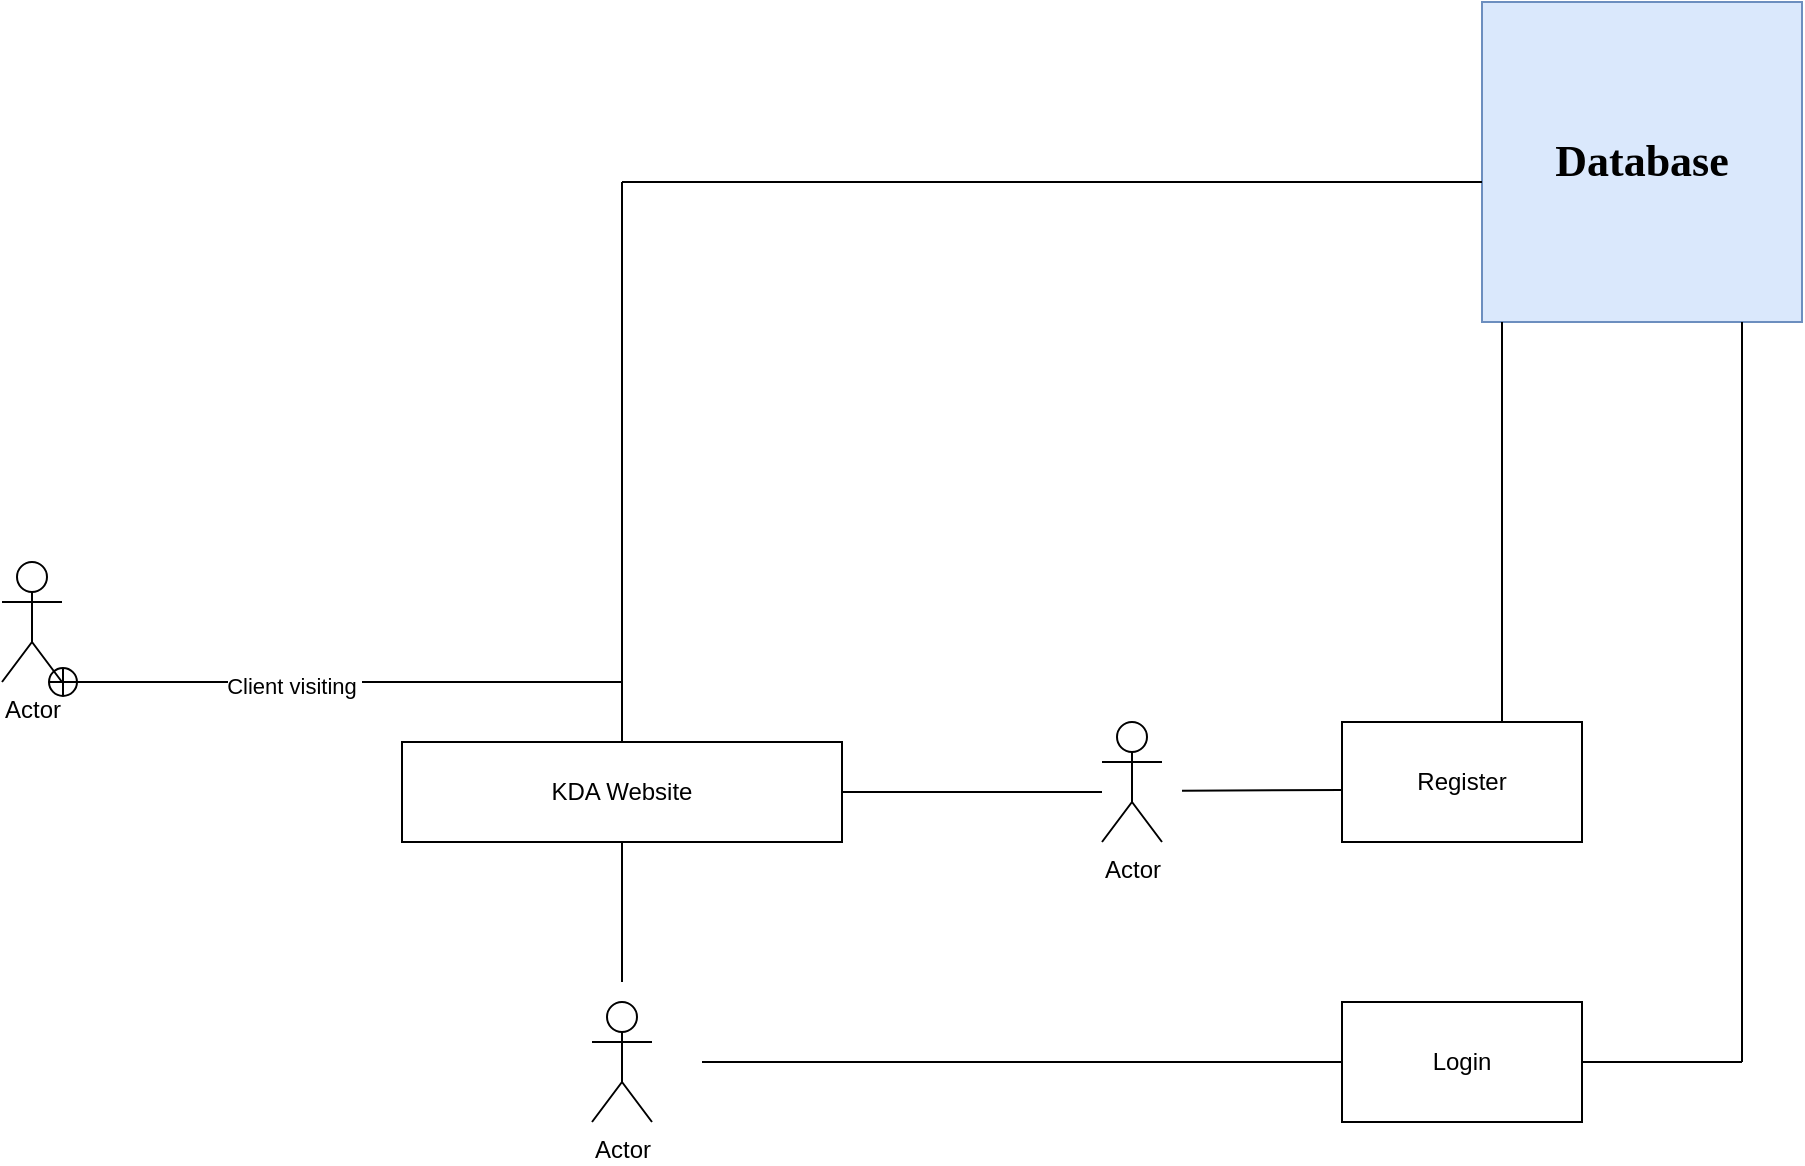 <mxfile version="16.5.4" type="github">
  <diagram name="Page-1" id="929967ad-93f9-6ef4-fab6-5d389245f69c">
    <mxGraphModel dx="1564" dy="936" grid="1" gridSize="10" guides="1" tooltips="1" connect="1" arrows="1" fold="1" page="1" pageScale="1.5" pageWidth="1169" pageHeight="826" background="#FFFFFF" math="0" shadow="0">
      <root>
        <mxCell id="0" style=";html=1;" />
        <mxCell id="1" style=";html=1;" parent="0" />
        <mxCell id="1672d66443f91eb5-18" style="edgeStyle=orthogonalEdgeStyle;rounded=0;html=1;endArrow=circlePlus;endFill=0;jettySize=auto;orthogonalLoop=1;entryX=0.75;entryY=1;" parent="1" target="6_vTQew-6M6LHdRo6NpI-2" edge="1">
          <mxGeometry relative="1" as="geometry">
            <Array as="points">
              <mxPoint x="760" y="650" />
              <mxPoint x="500" y="650" />
            </Array>
            <mxPoint x="760" y="680" as="sourcePoint" />
            <mxPoint x="500" y="630" as="targetPoint" />
          </mxGeometry>
        </mxCell>
        <mxCell id="6_vTQew-6M6LHdRo6NpI-3" value="Client visiting&amp;nbsp;" style="edgeLabel;html=1;align=center;verticalAlign=middle;resizable=0;points=[];" vertex="1" connectable="0" parent="1672d66443f91eb5-18">
          <mxGeometry x="0.226" y="2" relative="1" as="geometry">
            <mxPoint as="offset" />
          </mxGeometry>
        </mxCell>
        <mxCell id="6_vTQew-6M6LHdRo6NpI-1" value="KDA Website" style="rounded=0;whiteSpace=wrap;html=1;" vertex="1" parent="1">
          <mxGeometry x="650" y="680" width="220" height="50" as="geometry" />
        </mxCell>
        <mxCell id="6_vTQew-6M6LHdRo6NpI-2" value="Actor" style="shape=umlActor;verticalLabelPosition=bottom;verticalAlign=top;html=1;outlineConnect=0;" vertex="1" parent="1">
          <mxGeometry x="450" y="590" width="30" height="60" as="geometry" />
        </mxCell>
        <mxCell id="6_vTQew-6M6LHdRo6NpI-4" value="" style="endArrow=none;html=1;rounded=0;entryX=0.5;entryY=1;entryDx=0;entryDy=0;" edge="1" parent="1" target="6_vTQew-6M6LHdRo6NpI-1">
          <mxGeometry width="50" height="50" relative="1" as="geometry">
            <mxPoint x="760" y="800" as="sourcePoint" />
            <mxPoint x="910" y="820" as="targetPoint" />
          </mxGeometry>
        </mxCell>
        <mxCell id="6_vTQew-6M6LHdRo6NpI-5" value="Login" style="rounded=0;whiteSpace=wrap;html=1;" vertex="1" parent="1">
          <mxGeometry x="1120" y="810" width="120" height="60" as="geometry" />
        </mxCell>
        <mxCell id="6_vTQew-6M6LHdRo6NpI-6" value="Actor" style="shape=umlActor;verticalLabelPosition=bottom;verticalAlign=top;html=1;outlineConnect=0;" vertex="1" parent="1">
          <mxGeometry x="745" y="810" width="30" height="60" as="geometry" />
        </mxCell>
        <mxCell id="6_vTQew-6M6LHdRo6NpI-7" value="" style="endArrow=none;html=1;rounded=0;" edge="1" parent="1">
          <mxGeometry width="50" height="50" relative="1" as="geometry">
            <mxPoint x="800" y="840" as="sourcePoint" />
            <mxPoint x="1120" y="840" as="targetPoint" />
            <Array as="points">
              <mxPoint x="1120" y="840" />
            </Array>
          </mxGeometry>
        </mxCell>
        <mxCell id="6_vTQew-6M6LHdRo6NpI-8" value="" style="endArrow=none;html=1;rounded=0;entryX=1;entryY=0.5;entryDx=0;entryDy=0;" edge="1" parent="1" target="6_vTQew-6M6LHdRo6NpI-1">
          <mxGeometry width="50" height="50" relative="1" as="geometry">
            <mxPoint x="1000" y="705" as="sourcePoint" />
            <mxPoint x="910" y="820" as="targetPoint" />
          </mxGeometry>
        </mxCell>
        <mxCell id="6_vTQew-6M6LHdRo6NpI-9" value="Actor" style="shape=umlActor;verticalLabelPosition=bottom;verticalAlign=top;html=1;outlineConnect=0;" vertex="1" parent="1">
          <mxGeometry x="1000" y="670" width="30" height="60" as="geometry" />
        </mxCell>
        <mxCell id="6_vTQew-6M6LHdRo6NpI-12" value="" style="endArrow=none;html=1;rounded=0;" edge="1" parent="1">
          <mxGeometry width="50" height="50" relative="1" as="geometry">
            <mxPoint x="1120" y="704" as="sourcePoint" />
            <mxPoint x="1040" y="704.38" as="targetPoint" />
          </mxGeometry>
        </mxCell>
        <mxCell id="6_vTQew-6M6LHdRo6NpI-13" value="Register" style="rounded=0;whiteSpace=wrap;html=1;" vertex="1" parent="1">
          <mxGeometry x="1120" y="670" width="120" height="60" as="geometry" />
        </mxCell>
        <mxCell id="6_vTQew-6M6LHdRo6NpI-14" value="&lt;b&gt;&lt;font style=&quot;font-size: 22px&quot; face=&quot;Times New Roman&quot;&gt;Database&lt;/font&gt;&lt;/b&gt;" style="whiteSpace=wrap;html=1;aspect=fixed;strokeColor=#6c8ebf;fillColor=#dae8fc;" vertex="1" parent="1">
          <mxGeometry x="1190" y="310" width="160" height="160" as="geometry" />
        </mxCell>
        <mxCell id="6_vTQew-6M6LHdRo6NpI-15" value="" style="endArrow=none;html=1;rounded=0;" edge="1" parent="1">
          <mxGeometry width="50" height="50" relative="1" as="geometry">
            <mxPoint x="760" y="400" as="sourcePoint" />
            <mxPoint x="1190" y="400" as="targetPoint" />
          </mxGeometry>
        </mxCell>
        <mxCell id="6_vTQew-6M6LHdRo6NpI-16" value="" style="endArrow=none;html=1;rounded=0;" edge="1" parent="1">
          <mxGeometry width="50" height="50" relative="1" as="geometry">
            <mxPoint x="760" y="660" as="sourcePoint" />
            <mxPoint x="760" y="400" as="targetPoint" />
          </mxGeometry>
        </mxCell>
        <mxCell id="6_vTQew-6M6LHdRo6NpI-17" value="" style="endArrow=none;html=1;rounded=0;" edge="1" parent="1">
          <mxGeometry width="50" height="50" relative="1" as="geometry">
            <mxPoint x="1200" y="670" as="sourcePoint" />
            <mxPoint x="1200" y="470" as="targetPoint" />
          </mxGeometry>
        </mxCell>
        <mxCell id="6_vTQew-6M6LHdRo6NpI-18" value="" style="endArrow=none;html=1;rounded=0;" edge="1" parent="1">
          <mxGeometry width="50" height="50" relative="1" as="geometry">
            <mxPoint x="1320" y="840" as="sourcePoint" />
            <mxPoint x="1320" y="470" as="targetPoint" />
          </mxGeometry>
        </mxCell>
        <mxCell id="6_vTQew-6M6LHdRo6NpI-19" value="" style="endArrow=none;html=1;rounded=0;exitX=1;exitY=0.5;exitDx=0;exitDy=0;" edge="1" parent="1" source="6_vTQew-6M6LHdRo6NpI-5">
          <mxGeometry width="50" height="50" relative="1" as="geometry">
            <mxPoint x="990" y="770" as="sourcePoint" />
            <mxPoint x="1320" y="840" as="targetPoint" />
          </mxGeometry>
        </mxCell>
      </root>
    </mxGraphModel>
  </diagram>
</mxfile>
